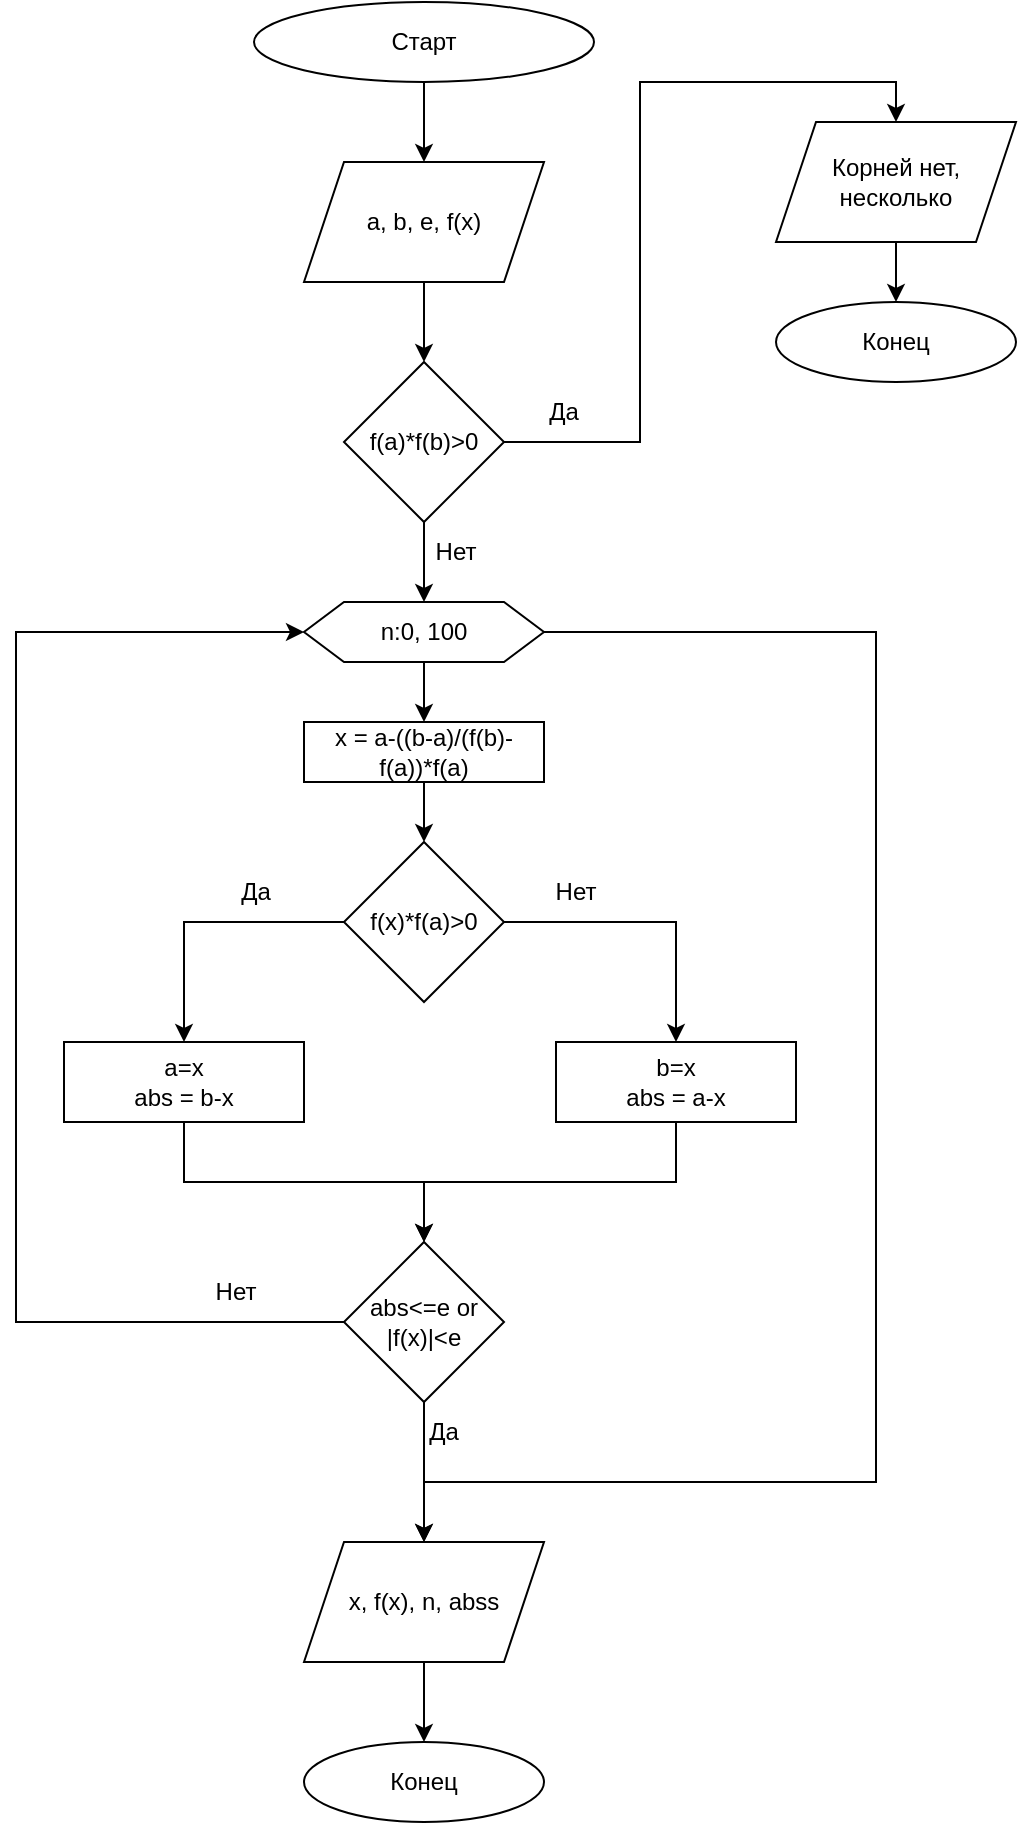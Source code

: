 <mxfile version="23.1.5" type="device">
  <diagram id="C5RBs43oDa-KdzZeNtuy" name="Page-1">
    <mxGraphModel dx="1687" dy="921" grid="1" gridSize="10" guides="1" tooltips="1" connect="1" arrows="1" fold="1" page="1" pageScale="1" pageWidth="827" pageHeight="1169" math="0" shadow="0">
      <root>
        <mxCell id="WIyWlLk6GJQsqaUBKTNV-0" />
        <mxCell id="WIyWlLk6GJQsqaUBKTNV-1" parent="WIyWlLk6GJQsqaUBKTNV-0" />
        <mxCell id="rPoSBjbexyiM44uenf_a-3" style="edgeStyle=orthogonalEdgeStyle;rounded=0;orthogonalLoop=1;jettySize=auto;html=1;exitX=0.5;exitY=1;exitDx=0;exitDy=0;entryX=0.5;entryY=0;entryDx=0;entryDy=0;" edge="1" parent="WIyWlLk6GJQsqaUBKTNV-1" source="rPoSBjbexyiM44uenf_a-0" target="rPoSBjbexyiM44uenf_a-1">
          <mxGeometry relative="1" as="geometry" />
        </mxCell>
        <mxCell id="rPoSBjbexyiM44uenf_a-0" value="Старт" style="ellipse;whiteSpace=wrap;html=1;" vertex="1" parent="WIyWlLk6GJQsqaUBKTNV-1">
          <mxGeometry x="329" y="30" width="170" height="40" as="geometry" />
        </mxCell>
        <mxCell id="rPoSBjbexyiM44uenf_a-5" style="edgeStyle=orthogonalEdgeStyle;rounded=0;orthogonalLoop=1;jettySize=auto;html=1;exitX=0.5;exitY=1;exitDx=0;exitDy=0;entryX=0.5;entryY=0;entryDx=0;entryDy=0;" edge="1" parent="WIyWlLk6GJQsqaUBKTNV-1" source="rPoSBjbexyiM44uenf_a-1" target="rPoSBjbexyiM44uenf_a-4">
          <mxGeometry relative="1" as="geometry" />
        </mxCell>
        <mxCell id="rPoSBjbexyiM44uenf_a-1" value="a, b, e, f(x)" style="shape=parallelogram;perimeter=parallelogramPerimeter;whiteSpace=wrap;html=1;fixedSize=1;" vertex="1" parent="WIyWlLk6GJQsqaUBKTNV-1">
          <mxGeometry x="354" y="110" width="120" height="60" as="geometry" />
        </mxCell>
        <mxCell id="rPoSBjbexyiM44uenf_a-7" style="edgeStyle=orthogonalEdgeStyle;rounded=0;orthogonalLoop=1;jettySize=auto;html=1;exitX=1;exitY=0.5;exitDx=0;exitDy=0;entryX=0.5;entryY=0;entryDx=0;entryDy=0;" edge="1" parent="WIyWlLk6GJQsqaUBKTNV-1" source="rPoSBjbexyiM44uenf_a-4" target="rPoSBjbexyiM44uenf_a-6">
          <mxGeometry relative="1" as="geometry" />
        </mxCell>
        <mxCell id="rPoSBjbexyiM44uenf_a-11" style="edgeStyle=orthogonalEdgeStyle;rounded=0;orthogonalLoop=1;jettySize=auto;html=1;exitX=0.5;exitY=1;exitDx=0;exitDy=0;entryX=0.5;entryY=0;entryDx=0;entryDy=0;" edge="1" parent="WIyWlLk6GJQsqaUBKTNV-1" source="rPoSBjbexyiM44uenf_a-4" target="rPoSBjbexyiM44uenf_a-10">
          <mxGeometry relative="1" as="geometry" />
        </mxCell>
        <mxCell id="rPoSBjbexyiM44uenf_a-4" value="f(a)*f(b)&amp;gt;0" style="rhombus;whiteSpace=wrap;html=1;" vertex="1" parent="WIyWlLk6GJQsqaUBKTNV-1">
          <mxGeometry x="374" y="210" width="80" height="80" as="geometry" />
        </mxCell>
        <mxCell id="rPoSBjbexyiM44uenf_a-9" style="edgeStyle=orthogonalEdgeStyle;rounded=0;orthogonalLoop=1;jettySize=auto;html=1;exitX=0.5;exitY=1;exitDx=0;exitDy=0;entryX=0.5;entryY=0;entryDx=0;entryDy=0;" edge="1" parent="WIyWlLk6GJQsqaUBKTNV-1" source="rPoSBjbexyiM44uenf_a-6" target="rPoSBjbexyiM44uenf_a-8">
          <mxGeometry relative="1" as="geometry" />
        </mxCell>
        <mxCell id="rPoSBjbexyiM44uenf_a-6" value="Корней нет, несколько" style="shape=parallelogram;perimeter=parallelogramPerimeter;whiteSpace=wrap;html=1;fixedSize=1;" vertex="1" parent="WIyWlLk6GJQsqaUBKTNV-1">
          <mxGeometry x="590" y="90" width="120" height="60" as="geometry" />
        </mxCell>
        <mxCell id="rPoSBjbexyiM44uenf_a-8" value="Конец" style="ellipse;whiteSpace=wrap;html=1;" vertex="1" parent="WIyWlLk6GJQsqaUBKTNV-1">
          <mxGeometry x="590" y="180" width="120" height="40" as="geometry" />
        </mxCell>
        <mxCell id="rPoSBjbexyiM44uenf_a-13" style="edgeStyle=orthogonalEdgeStyle;rounded=0;orthogonalLoop=1;jettySize=auto;html=1;exitX=0.5;exitY=1;exitDx=0;exitDy=0;entryX=0.5;entryY=0;entryDx=0;entryDy=0;" edge="1" parent="WIyWlLk6GJQsqaUBKTNV-1" source="rPoSBjbexyiM44uenf_a-10" target="rPoSBjbexyiM44uenf_a-12">
          <mxGeometry relative="1" as="geometry" />
        </mxCell>
        <mxCell id="rPoSBjbexyiM44uenf_a-37" style="edgeStyle=orthogonalEdgeStyle;rounded=0;orthogonalLoop=1;jettySize=auto;html=1;exitX=1;exitY=0.5;exitDx=0;exitDy=0;entryX=0.5;entryY=0;entryDx=0;entryDy=0;" edge="1" parent="WIyWlLk6GJQsqaUBKTNV-1" source="rPoSBjbexyiM44uenf_a-10" target="rPoSBjbexyiM44uenf_a-32">
          <mxGeometry relative="1" as="geometry">
            <Array as="points">
              <mxPoint x="640" y="345" />
              <mxPoint x="640" y="770" />
              <mxPoint x="414" y="770" />
            </Array>
          </mxGeometry>
        </mxCell>
        <mxCell id="rPoSBjbexyiM44uenf_a-10" value="n:0, 100" style="shape=hexagon;perimeter=hexagonPerimeter2;whiteSpace=wrap;html=1;fixedSize=1;" vertex="1" parent="WIyWlLk6GJQsqaUBKTNV-1">
          <mxGeometry x="354" y="330" width="120" height="30" as="geometry" />
        </mxCell>
        <mxCell id="rPoSBjbexyiM44uenf_a-18" style="edgeStyle=orthogonalEdgeStyle;rounded=0;orthogonalLoop=1;jettySize=auto;html=1;exitX=0.5;exitY=1;exitDx=0;exitDy=0;entryX=0.5;entryY=0;entryDx=0;entryDy=0;" edge="1" parent="WIyWlLk6GJQsqaUBKTNV-1" source="rPoSBjbexyiM44uenf_a-12" target="rPoSBjbexyiM44uenf_a-14">
          <mxGeometry relative="1" as="geometry" />
        </mxCell>
        <mxCell id="rPoSBjbexyiM44uenf_a-12" value="x = a-((b-a)/(f(b)-f(a))*f(a)" style="rounded=0;whiteSpace=wrap;html=1;" vertex="1" parent="WIyWlLk6GJQsqaUBKTNV-1">
          <mxGeometry x="354" y="390" width="120" height="30" as="geometry" />
        </mxCell>
        <mxCell id="rPoSBjbexyiM44uenf_a-20" style="edgeStyle=orthogonalEdgeStyle;rounded=0;orthogonalLoop=1;jettySize=auto;html=1;exitX=0;exitY=0.5;exitDx=0;exitDy=0;entryX=0.5;entryY=0;entryDx=0;entryDy=0;" edge="1" parent="WIyWlLk6GJQsqaUBKTNV-1" source="rPoSBjbexyiM44uenf_a-14" target="rPoSBjbexyiM44uenf_a-19">
          <mxGeometry relative="1" as="geometry" />
        </mxCell>
        <mxCell id="rPoSBjbexyiM44uenf_a-24" style="edgeStyle=orthogonalEdgeStyle;rounded=0;orthogonalLoop=1;jettySize=auto;html=1;exitX=1;exitY=0.5;exitDx=0;exitDy=0;entryX=0.5;entryY=0;entryDx=0;entryDy=0;" edge="1" parent="WIyWlLk6GJQsqaUBKTNV-1" source="rPoSBjbexyiM44uenf_a-14" target="rPoSBjbexyiM44uenf_a-23">
          <mxGeometry relative="1" as="geometry" />
        </mxCell>
        <mxCell id="rPoSBjbexyiM44uenf_a-14" value="f(x)*f(a)&amp;gt;0" style="rhombus;whiteSpace=wrap;html=1;" vertex="1" parent="WIyWlLk6GJQsqaUBKTNV-1">
          <mxGeometry x="374" y="450" width="80" height="80" as="geometry" />
        </mxCell>
        <mxCell id="rPoSBjbexyiM44uenf_a-15" value="Да" style="text;html=1;align=center;verticalAlign=middle;whiteSpace=wrap;rounded=0;" vertex="1" parent="WIyWlLk6GJQsqaUBKTNV-1">
          <mxGeometry x="454" y="220" width="60" height="30" as="geometry" />
        </mxCell>
        <mxCell id="rPoSBjbexyiM44uenf_a-16" value="Нет" style="text;html=1;align=center;verticalAlign=middle;whiteSpace=wrap;rounded=0;" vertex="1" parent="WIyWlLk6GJQsqaUBKTNV-1">
          <mxGeometry x="400" y="290" width="60" height="30" as="geometry" />
        </mxCell>
        <mxCell id="rPoSBjbexyiM44uenf_a-28" style="edgeStyle=orthogonalEdgeStyle;rounded=0;orthogonalLoop=1;jettySize=auto;html=1;exitX=0.5;exitY=1;exitDx=0;exitDy=0;entryX=0.5;entryY=0;entryDx=0;entryDy=0;" edge="1" parent="WIyWlLk6GJQsqaUBKTNV-1" source="rPoSBjbexyiM44uenf_a-19" target="rPoSBjbexyiM44uenf_a-27">
          <mxGeometry relative="1" as="geometry" />
        </mxCell>
        <mxCell id="rPoSBjbexyiM44uenf_a-19" value="a=x&lt;br&gt;abs = b-x" style="rounded=0;whiteSpace=wrap;html=1;" vertex="1" parent="WIyWlLk6GJQsqaUBKTNV-1">
          <mxGeometry x="234" y="550" width="120" height="40" as="geometry" />
        </mxCell>
        <mxCell id="rPoSBjbexyiM44uenf_a-21" value="Да" style="text;html=1;align=center;verticalAlign=middle;whiteSpace=wrap;rounded=0;" vertex="1" parent="WIyWlLk6GJQsqaUBKTNV-1">
          <mxGeometry x="300" y="460" width="60" height="30" as="geometry" />
        </mxCell>
        <mxCell id="rPoSBjbexyiM44uenf_a-29" style="edgeStyle=orthogonalEdgeStyle;rounded=0;orthogonalLoop=1;jettySize=auto;html=1;exitX=0.5;exitY=1;exitDx=0;exitDy=0;entryX=0.5;entryY=0;entryDx=0;entryDy=0;" edge="1" parent="WIyWlLk6GJQsqaUBKTNV-1" source="rPoSBjbexyiM44uenf_a-23" target="rPoSBjbexyiM44uenf_a-27">
          <mxGeometry relative="1" as="geometry" />
        </mxCell>
        <mxCell id="rPoSBjbexyiM44uenf_a-23" value="b=x&lt;br&gt;abs = a-x" style="rounded=0;whiteSpace=wrap;html=1;" vertex="1" parent="WIyWlLk6GJQsqaUBKTNV-1">
          <mxGeometry x="480" y="550" width="120" height="40" as="geometry" />
        </mxCell>
        <mxCell id="rPoSBjbexyiM44uenf_a-25" value="Нет" style="text;html=1;align=center;verticalAlign=middle;whiteSpace=wrap;rounded=0;" vertex="1" parent="WIyWlLk6GJQsqaUBKTNV-1">
          <mxGeometry x="460" y="460" width="60" height="30" as="geometry" />
        </mxCell>
        <mxCell id="rPoSBjbexyiM44uenf_a-30" style="edgeStyle=orthogonalEdgeStyle;rounded=0;orthogonalLoop=1;jettySize=auto;html=1;exitX=0;exitY=0.5;exitDx=0;exitDy=0;entryX=0;entryY=0.5;entryDx=0;entryDy=0;" edge="1" parent="WIyWlLk6GJQsqaUBKTNV-1" source="rPoSBjbexyiM44uenf_a-27" target="rPoSBjbexyiM44uenf_a-10">
          <mxGeometry relative="1" as="geometry">
            <Array as="points">
              <mxPoint x="210" y="690" />
              <mxPoint x="210" y="345" />
            </Array>
          </mxGeometry>
        </mxCell>
        <mxCell id="rPoSBjbexyiM44uenf_a-33" style="edgeStyle=orthogonalEdgeStyle;rounded=0;orthogonalLoop=1;jettySize=auto;html=1;exitX=0.5;exitY=1;exitDx=0;exitDy=0;entryX=0.5;entryY=0;entryDx=0;entryDy=0;" edge="1" parent="WIyWlLk6GJQsqaUBKTNV-1" source="rPoSBjbexyiM44uenf_a-27" target="rPoSBjbexyiM44uenf_a-32">
          <mxGeometry relative="1" as="geometry" />
        </mxCell>
        <mxCell id="rPoSBjbexyiM44uenf_a-27" value="abs&amp;lt;=e or |f(x)|&amp;lt;e" style="rhombus;whiteSpace=wrap;html=1;" vertex="1" parent="WIyWlLk6GJQsqaUBKTNV-1">
          <mxGeometry x="374" y="650" width="80" height="80" as="geometry" />
        </mxCell>
        <mxCell id="rPoSBjbexyiM44uenf_a-31" value="Нет" style="text;html=1;align=center;verticalAlign=middle;whiteSpace=wrap;rounded=0;" vertex="1" parent="WIyWlLk6GJQsqaUBKTNV-1">
          <mxGeometry x="290" y="660" width="60" height="30" as="geometry" />
        </mxCell>
        <mxCell id="rPoSBjbexyiM44uenf_a-35" style="edgeStyle=orthogonalEdgeStyle;rounded=0;orthogonalLoop=1;jettySize=auto;html=1;exitX=0.5;exitY=1;exitDx=0;exitDy=0;entryX=0.5;entryY=0;entryDx=0;entryDy=0;" edge="1" parent="WIyWlLk6GJQsqaUBKTNV-1" source="rPoSBjbexyiM44uenf_a-32" target="rPoSBjbexyiM44uenf_a-34">
          <mxGeometry relative="1" as="geometry" />
        </mxCell>
        <mxCell id="rPoSBjbexyiM44uenf_a-32" value="x, f(x), n, abss" style="shape=parallelogram;perimeter=parallelogramPerimeter;whiteSpace=wrap;html=1;fixedSize=1;" vertex="1" parent="WIyWlLk6GJQsqaUBKTNV-1">
          <mxGeometry x="354" y="800" width="120" height="60" as="geometry" />
        </mxCell>
        <mxCell id="rPoSBjbexyiM44uenf_a-34" value="Конец" style="ellipse;whiteSpace=wrap;html=1;" vertex="1" parent="WIyWlLk6GJQsqaUBKTNV-1">
          <mxGeometry x="354" y="900" width="120" height="40" as="geometry" />
        </mxCell>
        <mxCell id="rPoSBjbexyiM44uenf_a-36" value="Да" style="text;html=1;align=center;verticalAlign=middle;whiteSpace=wrap;rounded=0;" vertex="1" parent="WIyWlLk6GJQsqaUBKTNV-1">
          <mxGeometry x="394" y="730" width="60" height="30" as="geometry" />
        </mxCell>
      </root>
    </mxGraphModel>
  </diagram>
</mxfile>
